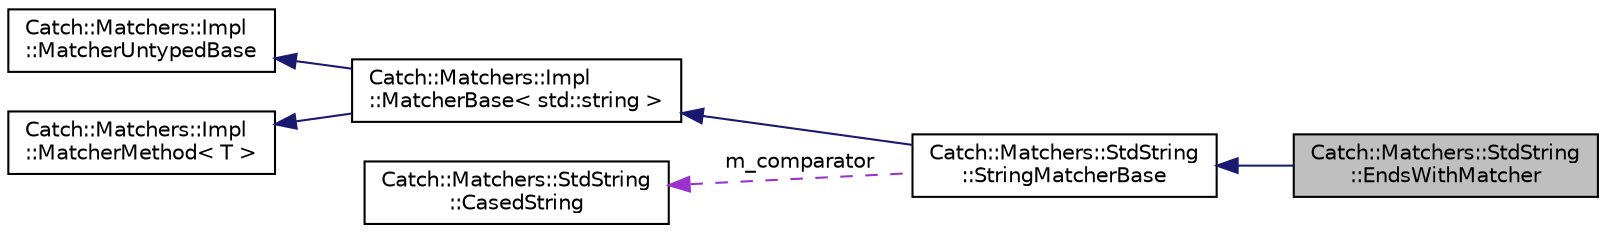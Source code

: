 digraph "Catch::Matchers::StdString::EndsWithMatcher"
{
  edge [fontname="Helvetica",fontsize="10",labelfontname="Helvetica",labelfontsize="10"];
  node [fontname="Helvetica",fontsize="10",shape=record];
  rankdir="LR";
  Node5 [label="Catch::Matchers::StdString\l::EndsWithMatcher",height=0.2,width=0.4,color="black", fillcolor="grey75", style="filled", fontcolor="black"];
  Node6 -> Node5 [dir="back",color="midnightblue",fontsize="10",style="solid",fontname="Helvetica"];
  Node6 [label="Catch::Matchers::StdString\l::StringMatcherBase",height=0.2,width=0.4,color="black", fillcolor="white", style="filled",URL="$structCatch_1_1Matchers_1_1StdString_1_1StringMatcherBase.html"];
  Node7 -> Node6 [dir="back",color="midnightblue",fontsize="10",style="solid",fontname="Helvetica"];
  Node7 [label="Catch::Matchers::Impl\l::MatcherBase\< std::string \>",height=0.2,width=0.4,color="black", fillcolor="white", style="filled",URL="$structCatch_1_1Matchers_1_1Impl_1_1MatcherBase.html"];
  Node8 -> Node7 [dir="back",color="midnightblue",fontsize="10",style="solid",fontname="Helvetica"];
  Node8 [label="Catch::Matchers::Impl\l::MatcherUntypedBase",height=0.2,width=0.4,color="black", fillcolor="white", style="filled",URL="$classCatch_1_1Matchers_1_1Impl_1_1MatcherUntypedBase.html"];
  Node9 -> Node7 [dir="back",color="midnightblue",fontsize="10",style="solid",fontname="Helvetica"];
  Node9 [label="Catch::Matchers::Impl\l::MatcherMethod\< T \>",height=0.2,width=0.4,color="black", fillcolor="white", style="filled",URL="$structCatch_1_1Matchers_1_1Impl_1_1MatcherMethod.html"];
  Node10 -> Node6 [dir="back",color="darkorchid3",fontsize="10",style="dashed",label=" m_comparator" ,fontname="Helvetica"];
  Node10 [label="Catch::Matchers::StdString\l::CasedString",height=0.2,width=0.4,color="black", fillcolor="white", style="filled",URL="$structCatch_1_1Matchers_1_1StdString_1_1CasedString.html"];
}
